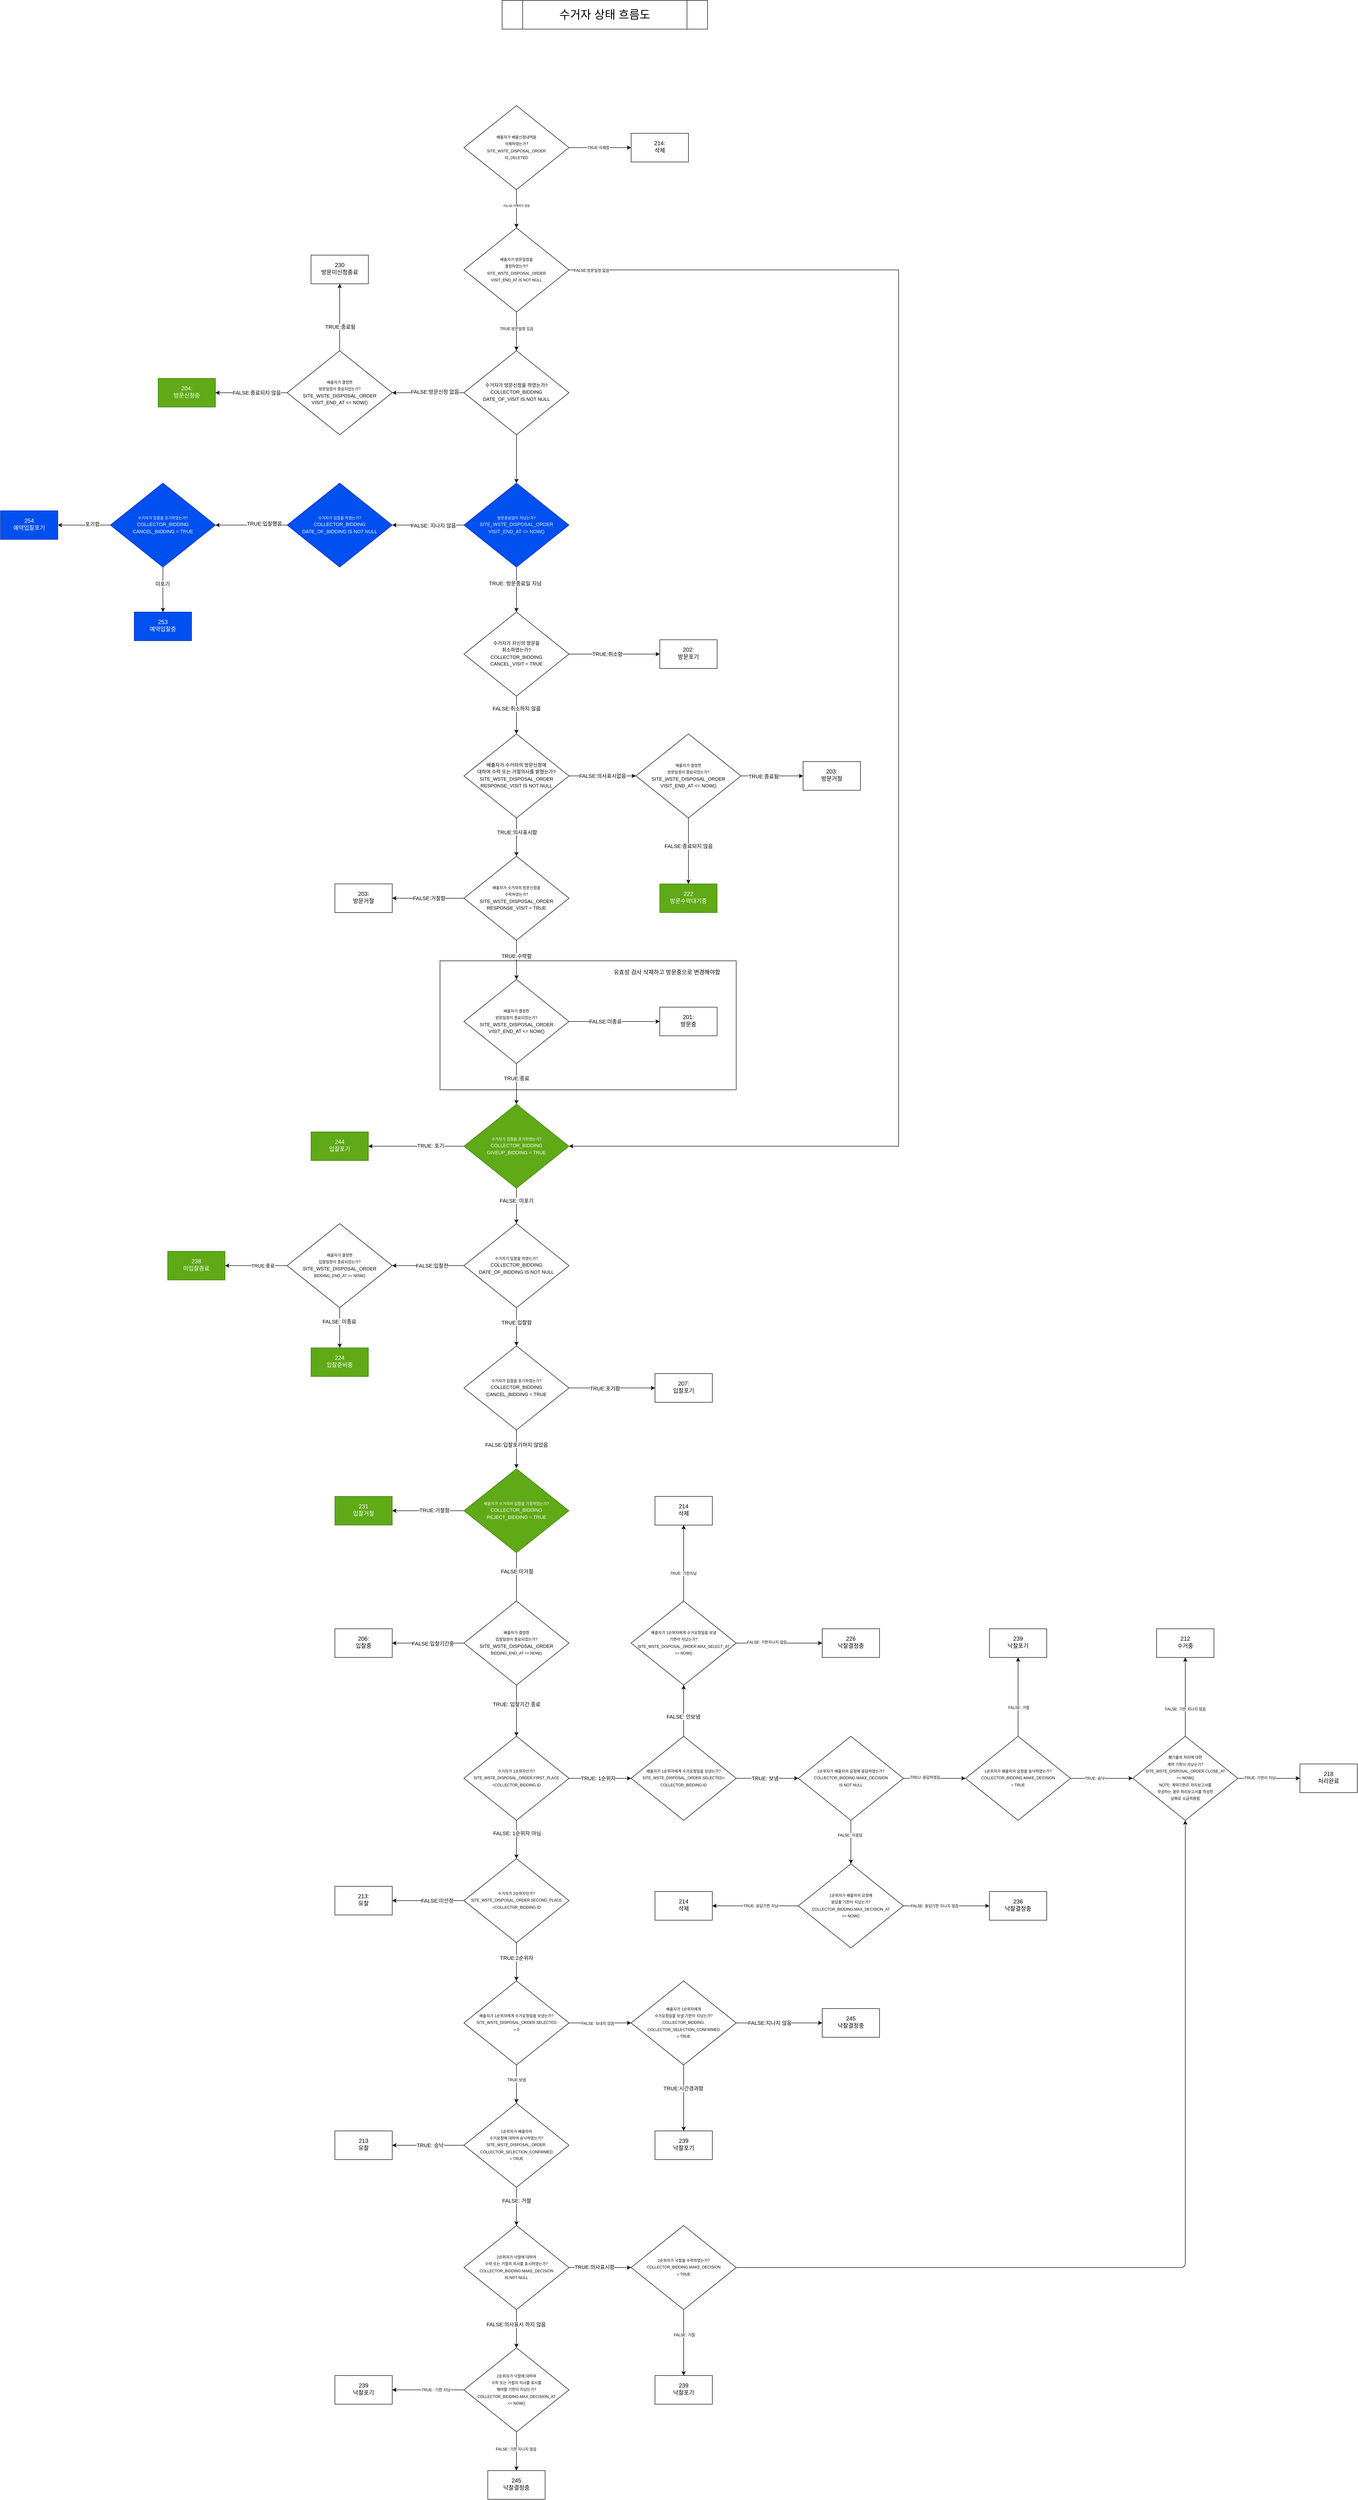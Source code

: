 <mxfile>
    <diagram id="ktWATJik5ayXsvhAUB-e" name="Page-1">
        <mxGraphModel dx="431" dy="3268" grid="1" gridSize="10" guides="1" tooltips="1" connect="1" arrows="1" fold="1" page="1" pageScale="1" pageWidth="827" pageHeight="1169" math="0" shadow="0">
            <root>
                <mxCell id="0"/>
                <mxCell id="1" parent="0"/>
                <mxCell id="247" value="" style="rounded=0;whiteSpace=wrap;html=1;" vertex="1" parent="1">
                    <mxGeometry x="1940" y="610" width="620" height="270" as="geometry"/>
                </mxCell>
                <mxCell id="3" value="" style="edgeStyle=orthogonalEdgeStyle;rounded=0;orthogonalLoop=1;jettySize=auto;html=1;fontSize=8;" parent="1" source="7" target="8" edge="1">
                    <mxGeometry relative="1" as="geometry"/>
                </mxCell>
                <mxCell id="4" value="TRUE:삭제함" style="edgeLabel;html=1;align=center;verticalAlign=middle;resizable=0;points=[];fontSize=8;" parent="3" vertex="1" connectable="0">
                    <mxGeometry x="-0.208" y="-2" relative="1" as="geometry">
                        <mxPoint x="9" y="-2" as="offset"/>
                    </mxGeometry>
                </mxCell>
                <mxCell id="5" value="" style="edgeStyle=orthogonalEdgeStyle;rounded=0;orthogonalLoop=1;jettySize=auto;html=1;fontSize=8;" parent="1" source="7" target="13" edge="1">
                    <mxGeometry relative="1" as="geometry"/>
                </mxCell>
                <mxCell id="6" value="FALSE:삭제하지 않음" style="edgeLabel;html=1;align=center;verticalAlign=middle;resizable=0;points=[];fontSize=6;" parent="5" vertex="1" connectable="0">
                    <mxGeometry x="-0.16" relative="1" as="geometry">
                        <mxPoint as="offset"/>
                    </mxGeometry>
                </mxCell>
                <mxCell id="7" value="&lt;font&gt;&lt;span style=&quot;font-size: 8px&quot;&gt;배출자가 배출신청내역을 &lt;br&gt;삭제하였는가?&lt;br&gt;SITE_WSTE_DISPOSAL_ORDER&lt;/span&gt;&lt;br&gt;&lt;span style=&quot;font-size: 8px&quot;&gt;IS_DELETED&lt;/span&gt;&lt;br&gt;&lt;/font&gt;" style="rhombus;whiteSpace=wrap;html=1;shadow=0;fontFamily=Helvetica;fontSize=12;align=center;strokeWidth=1;spacing=6;spacingTop=-4;" parent="1" vertex="1">
                    <mxGeometry x="1990" y="-1180" width="220" height="176" as="geometry"/>
                </mxCell>
                <mxCell id="8" value="214:&lt;br&gt;삭제" style="whiteSpace=wrap;html=1;shadow=0;strokeWidth=1;spacing=6;spacingTop=-4;" parent="1" vertex="1">
                    <mxGeometry x="2340" y="-1122" width="120" height="60" as="geometry"/>
                </mxCell>
                <mxCell id="9" value="" style="edgeStyle=orthogonalEdgeStyle;rounded=0;orthogonalLoop=1;jettySize=auto;html=1;fontSize=8;entryX=0.5;entryY=0;entryDx=0;entryDy=0;" parent="1" source="13" target="19" edge="1">
                    <mxGeometry relative="1" as="geometry">
                        <mxPoint x="2120" y="-668" as="targetPoint"/>
                    </mxGeometry>
                </mxCell>
                <mxCell id="10" value="TRUE:방문일정 있음" style="edgeLabel;html=1;align=center;verticalAlign=middle;resizable=0;points=[];fontSize=8;" parent="9" vertex="1" connectable="0">
                    <mxGeometry x="-0.13" relative="1" as="geometry">
                        <mxPoint as="offset"/>
                    </mxGeometry>
                </mxCell>
                <mxCell id="11" style="edgeStyle=orthogonalEdgeStyle;rounded=0;orthogonalLoop=1;jettySize=auto;html=1;exitX=1;exitY=0.5;exitDx=0;exitDy=0;fontSize=10;entryX=1;entryY=0.5;entryDx=0;entryDy=0;" parent="1" source="13" target="167" edge="1">
                    <mxGeometry relative="1" as="geometry">
                        <mxPoint x="2300" y="1009.143" as="targetPoint"/>
                        <Array as="points">
                            <mxPoint x="2900" y="-836"/>
                            <mxPoint x="2900" y="998"/>
                        </Array>
                    </mxGeometry>
                </mxCell>
                <mxCell id="12" value="&lt;span style=&quot;font-size: 8px&quot;&gt;FALSE:방문일정 없음&lt;/span&gt;" style="edgeLabel;html=1;align=center;verticalAlign=middle;resizable=0;points=[];fontSize=10;" parent="11" vertex="1" connectable="0">
                    <mxGeometry x="-0.971" relative="1" as="geometry">
                        <mxPoint as="offset"/>
                    </mxGeometry>
                </mxCell>
                <mxCell id="13" value="&lt;font&gt;&lt;font style=&quot;font-size: 8px&quot;&gt;배출자가 방문일정을 &lt;br&gt;결정하였는가?&lt;br&gt;&lt;/font&gt;&lt;span style=&quot;font-size: 8px&quot;&gt;SITE_WSTE_DISPOSAL_ORDER&lt;/span&gt;&lt;br&gt;&lt;span style=&quot;font-size: 8px&quot;&gt;VISIT_END_AT IS NOT NULL&lt;/span&gt;&lt;br&gt;&lt;/font&gt;" style="rhombus;whiteSpace=wrap;html=1;shadow=0;fontFamily=Helvetica;fontSize=12;align=center;strokeWidth=1;spacing=6;spacingTop=-4;" parent="1" vertex="1">
                    <mxGeometry x="1990" y="-924" width="220" height="176" as="geometry"/>
                </mxCell>
                <mxCell id="14" value="&lt;font style=&quot;font-size: 24px&quot;&gt;수거자 상태 흐름도&lt;/font&gt;" style="shape=process;whiteSpace=wrap;html=1;backgroundOutline=1;fontSize=6;" parent="1" vertex="1">
                    <mxGeometry x="2070" y="-1400" width="430" height="60" as="geometry"/>
                </mxCell>
                <mxCell id="15" value="" style="edgeStyle=orthogonalEdgeStyle;rounded=0;orthogonalLoop=1;jettySize=auto;html=1;entryX=1;entryY=0.5;entryDx=0;entryDy=0;" parent="1" source="19" target="120" edge="1">
                    <mxGeometry relative="1" as="geometry">
                        <mxPoint x="1860" y="-510" as="targetPoint"/>
                    </mxGeometry>
                </mxCell>
                <mxCell id="16" value="FALSE:방문신청 없음" style="edgeLabel;html=1;align=center;verticalAlign=middle;resizable=0;points=[];" parent="15" vertex="1" connectable="0">
                    <mxGeometry x="-0.187" y="-2" relative="1" as="geometry">
                        <mxPoint as="offset"/>
                    </mxGeometry>
                </mxCell>
                <mxCell id="242" value="" style="edgeStyle=orthogonalEdgeStyle;html=1;" edge="1" parent="1" source="19" target="241">
                    <mxGeometry relative="1" as="geometry"/>
                </mxCell>
                <mxCell id="19" value="&lt;font&gt;&lt;font style=&quot;font-size: 10px&quot;&gt;&lt;font&gt;수거자가 방문신청을 하였는가?&lt;br&gt;COLLECTOR_BIDDING&lt;br&gt;&lt;/font&gt;DATE_OF_VISIT IS NOT NULL&lt;/font&gt;&lt;br&gt;&lt;/font&gt;" style="rhombus;whiteSpace=wrap;html=1;shadow=0;fontFamily=Helvetica;fontSize=12;align=center;strokeWidth=1;spacing=6;spacingTop=-4;" parent="1" vertex="1">
                    <mxGeometry x="1990" y="-667" width="220" height="176" as="geometry"/>
                </mxCell>
                <mxCell id="20" value="" style="edgeStyle=orthogonalEdgeStyle;rounded=0;orthogonalLoop=1;jettySize=auto;html=1;" parent="1" source="24" target="29" edge="1">
                    <mxGeometry relative="1" as="geometry"/>
                </mxCell>
                <mxCell id="21" value="TRUE:의사표시함" style="edgeLabel;html=1;align=center;verticalAlign=middle;resizable=0;points=[];" parent="20" vertex="1" connectable="0">
                    <mxGeometry x="-0.246" y="1" relative="1" as="geometry">
                        <mxPoint as="offset"/>
                    </mxGeometry>
                </mxCell>
                <mxCell id="22" value="" style="edgeStyle=orthogonalEdgeStyle;rounded=0;orthogonalLoop=1;jettySize=auto;html=1;" parent="1" source="24" target="92" edge="1">
                    <mxGeometry relative="1" as="geometry"/>
                </mxCell>
                <mxCell id="23" value="FALSE:의사표시없음" style="edgeLabel;html=1;align=center;verticalAlign=middle;resizable=0;points=[];" parent="22" vertex="1" connectable="0">
                    <mxGeometry x="-0.343" y="-1" relative="1" as="geometry">
                        <mxPoint x="24" y="-1" as="offset"/>
                    </mxGeometry>
                </mxCell>
                <mxCell id="24" value="&lt;font&gt;&lt;font style=&quot;font-size: 10px&quot;&gt;배출자가 수거자의 방문신청에 &lt;br&gt;대하여 수락 또는 거절의사를 밝혔는가?&lt;br&gt;SITE_WSTE_DISPOSAL_ORDER&lt;br&gt;RESPONSE_VISIT IS NOT NULL&lt;/font&gt;&lt;br&gt;&lt;/font&gt;" style="rhombus;whiteSpace=wrap;html=1;shadow=0;fontFamily=Helvetica;fontSize=12;align=center;strokeWidth=1;spacing=6;spacingTop=-4;" parent="1" vertex="1">
                    <mxGeometry x="1990" y="135" width="220" height="176" as="geometry"/>
                </mxCell>
                <mxCell id="25" value="" style="edgeStyle=orthogonalEdgeStyle;rounded=0;orthogonalLoop=1;jettySize=auto;html=1;" parent="1" source="29" target="30" edge="1">
                    <mxGeometry relative="1" as="geometry"/>
                </mxCell>
                <mxCell id="26" value="FALSE:거절함" style="edgeLabel;html=1;align=center;verticalAlign=middle;resizable=0;points=[];" parent="25" vertex="1" connectable="0">
                    <mxGeometry x="0.21" y="-2" relative="1" as="geometry">
                        <mxPoint x="18" y="2" as="offset"/>
                    </mxGeometry>
                </mxCell>
                <mxCell id="27" value="" style="edgeStyle=orthogonalEdgeStyle;rounded=0;orthogonalLoop=1;jettySize=auto;html=1;entryX=0.5;entryY=0;entryDx=0;entryDy=0;" parent="1" source="29" target="41" edge="1">
                    <mxGeometry relative="1" as="geometry">
                        <mxPoint x="2130" y="635" as="targetPoint"/>
                    </mxGeometry>
                </mxCell>
                <mxCell id="28" value="TRUE:수락함" style="edgeLabel;html=1;align=center;verticalAlign=middle;resizable=0;points=[];" parent="27" vertex="1" connectable="0">
                    <mxGeometry x="-0.208" relative="1" as="geometry">
                        <mxPoint as="offset"/>
                    </mxGeometry>
                </mxCell>
                <mxCell id="29" value="&lt;span style=&quot;font-size: 8px&quot;&gt;배출자가 수거자의 방문신청을&lt;br&gt;수락하였는가?&lt;/span&gt;&lt;br style=&quot;font-size: 10px&quot;&gt;&lt;span style=&quot;font-size: 10px&quot;&gt;SITE_WSTE_DISPOSAL_ORDER&lt;/span&gt;&lt;br style=&quot;font-size: 10px&quot;&gt;&lt;span style=&quot;font-size: 10px&quot;&gt;RESPONSE_VISIT = TRUE&lt;/span&gt;&lt;span style=&quot;font-size: 8px&quot;&gt;&lt;br&gt;&lt;/span&gt;" style="rhombus;whiteSpace=wrap;html=1;shadow=0;fontFamily=Helvetica;fontSize=12;align=center;strokeWidth=1;spacing=6;spacingTop=-4;" parent="1" vertex="1">
                    <mxGeometry x="1990" y="391" width="220" height="176" as="geometry"/>
                </mxCell>
                <mxCell id="30" value="203:&lt;br&gt;방문거절" style="whiteSpace=wrap;html=1;shadow=0;strokeWidth=1;spacing=6;spacingTop=-4;" parent="1" vertex="1">
                    <mxGeometry x="1720" y="449" width="120" height="60" as="geometry"/>
                </mxCell>
                <mxCell id="31" value="" style="edgeStyle=orthogonalEdgeStyle;rounded=0;orthogonalLoop=1;jettySize=auto;html=1;" parent="1" source="35" target="36" edge="1">
                    <mxGeometry relative="1" as="geometry"/>
                </mxCell>
                <mxCell id="32" value="TRUE:취소함" style="edgeLabel;html=1;align=center;verticalAlign=middle;resizable=0;points=[];" parent="31" vertex="1" connectable="0">
                    <mxGeometry x="-0.163" relative="1" as="geometry">
                        <mxPoint as="offset"/>
                    </mxGeometry>
                </mxCell>
                <mxCell id="33" value="" style="edgeStyle=orthogonalEdgeStyle;rounded=0;orthogonalLoop=1;jettySize=auto;html=1;entryX=0.5;entryY=0;entryDx=0;entryDy=0;" parent="1" source="35" target="24" edge="1">
                    <mxGeometry relative="1" as="geometry">
                        <mxPoint x="2110" y="115" as="targetPoint"/>
                    </mxGeometry>
                </mxCell>
                <mxCell id="34" value="FALSE:취소하지 않음" style="edgeLabel;html=1;align=center;verticalAlign=middle;resizable=0;points=[];" parent="33" vertex="1" connectable="0">
                    <mxGeometry x="-0.353" relative="1" as="geometry">
                        <mxPoint as="offset"/>
                    </mxGeometry>
                </mxCell>
                <mxCell id="35" value="&lt;font&gt;&lt;font style=&quot;font-size: 10px&quot;&gt;수거자가 자신의 방문을&lt;br&gt;취소하였는가?&lt;br&gt;&lt;font&gt;COLLECTOR_BIDDING&lt;br&gt;&lt;/font&gt;CANCEL_VISIT = TRUE&lt;/font&gt;&lt;br&gt;&lt;/font&gt;" style="rhombus;whiteSpace=wrap;html=1;shadow=0;fontFamily=Helvetica;fontSize=12;align=center;strokeWidth=1;spacing=6;spacingTop=-4;" parent="1" vertex="1">
                    <mxGeometry x="1990" y="-120" width="220" height="176" as="geometry"/>
                </mxCell>
                <mxCell id="36" value="202:&lt;br&gt;방문포기" style="whiteSpace=wrap;html=1;shadow=0;strokeWidth=1;spacing=6;spacingTop=-4;" parent="1" vertex="1">
                    <mxGeometry x="2400" y="-62" width="120" height="60" as="geometry"/>
                </mxCell>
                <mxCell id="37" value="" style="edgeStyle=orthogonalEdgeStyle;rounded=0;orthogonalLoop=1;jettySize=auto;html=1;" parent="1" source="41" target="42" edge="1">
                    <mxGeometry relative="1" as="geometry"/>
                </mxCell>
                <mxCell id="38" value="FALSE:미종료" style="edgeLabel;html=1;align=center;verticalAlign=middle;resizable=0;points=[];" parent="37" vertex="1" connectable="0">
                    <mxGeometry x="0.172" y="2" relative="1" as="geometry">
                        <mxPoint x="-36" y="2" as="offset"/>
                    </mxGeometry>
                </mxCell>
                <mxCell id="39" value="" style="edgeStyle=orthogonalEdgeStyle;rounded=0;orthogonalLoop=1;jettySize=auto;html=1;" parent="1" source="41" edge="1">
                    <mxGeometry relative="1" as="geometry">
                        <mxPoint x="2100" y="910" as="targetPoint"/>
                    </mxGeometry>
                </mxCell>
                <mxCell id="40" value="TRUE:종료" style="edgeLabel;html=1;align=center;verticalAlign=middle;resizable=0;points=[];" parent="39" vertex="1" connectable="0">
                    <mxGeometry x="-0.275" relative="1" as="geometry">
                        <mxPoint as="offset"/>
                    </mxGeometry>
                </mxCell>
                <mxCell id="41" value="&lt;span style=&quot;font-size: 8px&quot;&gt;배출자가 결정한&lt;/span&gt;&lt;br style=&quot;font-size: 8px&quot;&gt;&lt;span style=&quot;font-size: 8px&quot;&gt;방문일정이 종료되었는가?&lt;/span&gt;&lt;span style=&quot;font-size: 8px&quot;&gt;&lt;br&gt;&lt;/span&gt;&lt;span style=&quot;font-size: 10px&quot;&gt;SITE_WSTE_DISPOSAL_ORDER&lt;/span&gt;&lt;br style=&quot;font-size: 10px&quot;&gt;&lt;span style=&quot;font-size: 10px&quot;&gt;VISIT_END_AT &amp;lt;= NOW()&lt;/span&gt;&lt;span style=&quot;font-size: 8px&quot;&gt;&lt;br&gt;&lt;/span&gt;" style="rhombus;whiteSpace=wrap;html=1;shadow=0;fontFamily=Helvetica;fontSize=12;align=center;strokeWidth=1;spacing=6;spacingTop=-4;" parent="1" vertex="1">
                    <mxGeometry x="1990" y="649" width="220" height="176" as="geometry"/>
                </mxCell>
                <mxCell id="42" value="201:&lt;br&gt;방문중" style="whiteSpace=wrap;html=1;shadow=0;strokeWidth=1;spacing=6;spacingTop=-4;" parent="1" vertex="1">
                    <mxGeometry x="2400" y="707" width="120" height="60" as="geometry"/>
                </mxCell>
                <mxCell id="43" value="" style="edgeStyle=orthogonalEdgeStyle;rounded=0;orthogonalLoop=1;jettySize=auto;html=1;entryX=1;entryY=0.5;entryDx=0;entryDy=0;" parent="1" source="47" target="115" edge="1">
                    <mxGeometry relative="1" as="geometry">
                        <mxPoint x="1850" y="1304" as="targetPoint"/>
                    </mxGeometry>
                </mxCell>
                <mxCell id="44" value="FALSE:입찰전" style="edgeLabel;html=1;align=center;verticalAlign=middle;resizable=0;points=[];" parent="43" vertex="1" connectable="0">
                    <mxGeometry x="-0.315" y="1" relative="1" as="geometry">
                        <mxPoint x="-16" y="-1" as="offset"/>
                    </mxGeometry>
                </mxCell>
                <mxCell id="45" value="" style="edgeStyle=orthogonalEdgeStyle;rounded=0;orthogonalLoop=1;jettySize=auto;html=1;" parent="1" source="47" target="52" edge="1">
                    <mxGeometry relative="1" as="geometry"/>
                </mxCell>
                <mxCell id="46" value="TRUE:입찰함" style="edgeLabel;html=1;align=center;verticalAlign=middle;resizable=0;points=[];" parent="45" vertex="1" connectable="0">
                    <mxGeometry x="-0.24" relative="1" as="geometry">
                        <mxPoint as="offset"/>
                    </mxGeometry>
                </mxCell>
                <mxCell id="47" value="&lt;span style=&quot;font-size: 8px&quot;&gt;수거자가 입찰을 하였는가?&lt;/span&gt;&lt;br style=&quot;font-size: 10px&quot;&gt;&lt;font style=&quot;font-size: 10px&quot;&gt;COLLECTOR_BIDDING&lt;br&gt;&lt;/font&gt;&lt;span style=&quot;font-size: 10px&quot;&gt;DATE_OF_BIDDING IS NOT NULL&lt;/span&gt;&lt;span style=&quot;font-size: 8px&quot;&gt;&lt;br&gt;&lt;/span&gt;" style="rhombus;whiteSpace=wrap;html=1;shadow=0;fontFamily=Helvetica;fontSize=12;align=center;strokeWidth=1;spacing=6;spacingTop=-4;" parent="1" vertex="1">
                    <mxGeometry x="1990" y="1160" width="220" height="176" as="geometry"/>
                </mxCell>
                <mxCell id="48" value="" style="edgeStyle=orthogonalEdgeStyle;rounded=0;orthogonalLoop=1;jettySize=auto;html=1;" parent="1" source="52" target="53" edge="1">
                    <mxGeometry relative="1" as="geometry"/>
                </mxCell>
                <mxCell id="49" value="TRUE:포기함" style="edgeLabel;html=1;align=center;verticalAlign=middle;resizable=0;points=[];" parent="48" vertex="1" connectable="0">
                    <mxGeometry x="-0.173" y="-1" relative="1" as="geometry">
                        <mxPoint as="offset"/>
                    </mxGeometry>
                </mxCell>
                <mxCell id="50" value="" style="edgeStyle=orthogonalEdgeStyle;rounded=0;orthogonalLoop=1;jettySize=auto;html=1;" parent="1" source="52" edge="1">
                    <mxGeometry relative="1" as="geometry">
                        <mxPoint x="2100" y="1672" as="targetPoint"/>
                    </mxGeometry>
                </mxCell>
                <mxCell id="51" value="FALSE:입찰포기하지 않았음" style="edgeLabel;html=1;align=center;verticalAlign=middle;resizable=0;points=[];" parent="50" vertex="1" connectable="0">
                    <mxGeometry x="-0.227" relative="1" as="geometry">
                        <mxPoint as="offset"/>
                    </mxGeometry>
                </mxCell>
                <mxCell id="52" value="&lt;span style=&quot;font-size: 8px&quot;&gt;수거자가 입찰을 포기하였는가?&lt;/span&gt;&lt;br style=&quot;font-size: 10px&quot;&gt;&lt;font style=&quot;font-size: 10px&quot;&gt;COLLECTOR_BIDDING&lt;br&gt;&lt;/font&gt;&lt;span style=&quot;font-size: 10px&quot;&gt;CANCEL_BIDDING = TRUE&lt;/span&gt;&lt;span style=&quot;font-size: 8px&quot;&gt;&lt;br&gt;&lt;/span&gt;" style="rhombus;whiteSpace=wrap;html=1;shadow=0;fontFamily=Helvetica;fontSize=12;align=center;strokeWidth=1;spacing=6;spacingTop=-4;" parent="1" vertex="1">
                    <mxGeometry x="1990" y="1416" width="220" height="176" as="geometry"/>
                </mxCell>
                <mxCell id="53" value="207:&lt;br&gt;입찰포기" style="whiteSpace=wrap;html=1;shadow=0;strokeWidth=1;spacing=6;spacingTop=-4;" parent="1" vertex="1">
                    <mxGeometry x="2390" y="1474" width="120" height="60" as="geometry"/>
                </mxCell>
                <mxCell id="54" value="" style="edgeStyle=orthogonalEdgeStyle;rounded=0;orthogonalLoop=1;jettySize=auto;html=1;" parent="1" source="58" target="63" edge="1">
                    <mxGeometry relative="1" as="geometry"/>
                </mxCell>
                <mxCell id="55" value="FALSE: 1순위자 아님" style="edgeLabel;html=1;align=center;verticalAlign=middle;resizable=0;points=[];" parent="54" vertex="1" connectable="0">
                    <mxGeometry x="-0.328" y="1" relative="1" as="geometry">
                        <mxPoint as="offset"/>
                    </mxGeometry>
                </mxCell>
                <mxCell id="56" value="" style="edgeStyle=orthogonalEdgeStyle;rounded=0;orthogonalLoop=1;jettySize=auto;html=1;" parent="1" source="58" target="106" edge="1">
                    <mxGeometry relative="1" as="geometry"/>
                </mxCell>
                <mxCell id="57" value="TRUE: 1순위자" style="edgeLabel;html=1;align=center;verticalAlign=middle;resizable=0;points=[];" parent="56" vertex="1" connectable="0">
                    <mxGeometry x="-0.257" y="-1" relative="1" as="geometry">
                        <mxPoint x="12" y="-1" as="offset"/>
                    </mxGeometry>
                </mxCell>
                <mxCell id="58" value="&lt;font style=&quot;font-size: 8px&quot;&gt;수거자가 1순위자인가?&lt;br&gt;SITE_WSTE_DISPOSAL_ORDER.&lt;font style=&quot;font-size: 8px&quot;&gt;FIRST_PLACE&lt;br&gt;&lt;/font&gt;=COLLECTOR_BIDDING.ID&lt;/font&gt;" style="rhombus;whiteSpace=wrap;html=1;shadow=0;fontFamily=Helvetica;fontSize=12;align=center;strokeWidth=1;spacing=6;spacingTop=-4;" parent="1" vertex="1">
                    <mxGeometry x="1990" y="2233" width="220" height="176" as="geometry"/>
                </mxCell>
                <mxCell id="59" value="" style="edgeStyle=orthogonalEdgeStyle;rounded=0;orthogonalLoop=1;jettySize=auto;html=1;" parent="1" source="63" target="64" edge="1">
                    <mxGeometry relative="1" as="geometry"/>
                </mxCell>
                <mxCell id="60" value="FALSE:미선정" style="edgeLabel;html=1;align=center;verticalAlign=middle;resizable=0;points=[];" parent="59" vertex="1" connectable="0">
                    <mxGeometry x="-0.248" relative="1" as="geometry">
                        <mxPoint as="offset"/>
                    </mxGeometry>
                </mxCell>
                <mxCell id="61" value="" style="edgeStyle=orthogonalEdgeStyle;rounded=0;orthogonalLoop=1;jettySize=auto;html=1;" parent="1" source="63" target="69" edge="1">
                    <mxGeometry relative="1" as="geometry"/>
                </mxCell>
                <mxCell id="62" value="TRUE:2순위자" style="edgeLabel;html=1;align=center;verticalAlign=middle;resizable=0;points=[];" parent="61" vertex="1" connectable="0">
                    <mxGeometry x="-0.194" relative="1" as="geometry">
                        <mxPoint as="offset"/>
                    </mxGeometry>
                </mxCell>
                <mxCell id="63" value="&lt;font style=&quot;font-size: 8px&quot;&gt;수거자가 2순위자인가?&lt;br&gt;SITE_WSTE_DISPOSAL_ORDER.SECOND&lt;font style=&quot;font-size: 8px&quot;&gt;_PLACE&lt;br&gt;&lt;/font&gt;=COLLECTOR_BIDDING.ID&lt;/font&gt;&lt;span style=&quot;font-size: 8px&quot;&gt;&lt;br&gt;&lt;/span&gt;" style="rhombus;whiteSpace=wrap;html=1;shadow=0;fontFamily=Helvetica;fontSize=12;align=center;strokeWidth=1;spacing=6;spacingTop=-4;" parent="1" vertex="1">
                    <mxGeometry x="1990" y="2489" width="220" height="176" as="geometry"/>
                </mxCell>
                <mxCell id="64" value="213:&lt;br&gt;유찰" style="whiteSpace=wrap;html=1;shadow=0;strokeWidth=1;spacing=6;spacingTop=-4;" parent="1" vertex="1">
                    <mxGeometry x="1720" y="2547" width="120" height="60" as="geometry"/>
                </mxCell>
                <mxCell id="65" value="" style="edgeStyle=orthogonalEdgeStyle;rounded=0;orthogonalLoop=1;jettySize=auto;html=1;" parent="1" source="69" target="74" edge="1">
                    <mxGeometry relative="1" as="geometry"/>
                </mxCell>
                <mxCell id="66" value="&lt;font style=&quot;font-size: 8px&quot;&gt;TRUE:보냄&lt;/font&gt;" style="edgeLabel;html=1;align=center;verticalAlign=middle;resizable=0;points=[];" parent="65" vertex="1" connectable="0">
                    <mxGeometry x="-0.265" relative="1" as="geometry">
                        <mxPoint as="offset"/>
                    </mxGeometry>
                </mxCell>
                <mxCell id="67" value="" style="edgeStyle=orthogonalEdgeStyle;rounded=0;orthogonalLoop=1;jettySize=auto;html=1;" parent="1" source="69" target="99" edge="1">
                    <mxGeometry relative="1" as="geometry"/>
                </mxCell>
                <mxCell id="68" value="&lt;font style=&quot;font-size: 8px&quot;&gt;FALSE: 보내지 않음&lt;/font&gt;" style="edgeLabel;html=1;align=center;verticalAlign=middle;resizable=0;points=[];" parent="67" vertex="1" connectable="0">
                    <mxGeometry x="-0.4" y="1" relative="1" as="geometry">
                        <mxPoint x="21" y="1" as="offset"/>
                    </mxGeometry>
                </mxCell>
                <mxCell id="69" value="&lt;span style=&quot;font-size: 8px&quot;&gt;배출자가 1순위자에게 수거요청일을 보냈는가?&lt;br&gt;SITE_WSTE_DISPOSAL_ORDER.SELECTED&lt;br&gt;&amp;gt; 0&lt;br&gt;&lt;/span&gt;" style="rhombus;whiteSpace=wrap;html=1;shadow=0;fontFamily=Helvetica;fontSize=12;align=center;strokeWidth=1;spacing=6;spacingTop=-4;" parent="1" vertex="1">
                    <mxGeometry x="1990" y="2745" width="220" height="176" as="geometry"/>
                </mxCell>
                <mxCell id="70" value="" style="edgeStyle=orthogonalEdgeStyle;rounded=0;orthogonalLoop=1;jettySize=auto;html=1;" parent="1" source="74" target="75" edge="1">
                    <mxGeometry relative="1" as="geometry"/>
                </mxCell>
                <mxCell id="71" value="TRUE: 승낙" style="edgeLabel;html=1;align=center;verticalAlign=middle;resizable=0;points=[];" parent="70" vertex="1" connectable="0">
                    <mxGeometry x="0.166" y="1" relative="1" as="geometry">
                        <mxPoint x="16" y="-1" as="offset"/>
                    </mxGeometry>
                </mxCell>
                <mxCell id="72" value="" style="edgeStyle=orthogonalEdgeStyle;rounded=0;orthogonalLoop=1;jettySize=auto;html=1;" parent="1" source="74" target="80" edge="1">
                    <mxGeometry relative="1" as="geometry"/>
                </mxCell>
                <mxCell id="73" value="FALSE: 거절" style="edgeLabel;html=1;align=center;verticalAlign=middle;resizable=0;points=[];" parent="72" vertex="1" connectable="0">
                    <mxGeometry x="-0.305" relative="1" as="geometry">
                        <mxPoint as="offset"/>
                    </mxGeometry>
                </mxCell>
                <mxCell id="74" value="&lt;span style=&quot;font-size: 8px&quot;&gt;1순위자가 배출자의 &lt;br&gt;수거요청에 대하여 승낙하였는가?&lt;br&gt;SITE_WSTE_DISPOSAL_ORDER.&lt;br&gt;COLLECTOR_SELECTION_CONFIRMED&lt;br&gt;= TRUE&lt;br&gt;&lt;/span&gt;" style="rhombus;whiteSpace=wrap;html=1;shadow=0;fontFamily=Helvetica;fontSize=12;align=center;strokeWidth=1;spacing=6;spacingTop=-4;" parent="1" vertex="1">
                    <mxGeometry x="1990" y="3001" width="220" height="176" as="geometry"/>
                </mxCell>
                <mxCell id="75" value="213&lt;br&gt;유찰" style="whiteSpace=wrap;html=1;shadow=0;strokeWidth=1;spacing=6;spacingTop=-4;" parent="1" vertex="1">
                    <mxGeometry x="1720" y="3059" width="120" height="60" as="geometry"/>
                </mxCell>
                <mxCell id="76" value="" style="edgeStyle=orthogonalEdgeStyle;rounded=0;orthogonalLoop=1;jettySize=auto;html=1;entryX=0;entryY=0.5;entryDx=0;entryDy=0;" parent="1" source="80" target="222" edge="1">
                    <mxGeometry relative="1" as="geometry">
                        <mxPoint x="1840" y="3345" as="targetPoint"/>
                    </mxGeometry>
                </mxCell>
                <mxCell id="77" value="TRUE:의사표시함" style="edgeLabel;html=1;align=center;verticalAlign=middle;resizable=0;points=[];" parent="76" vertex="1" connectable="0">
                    <mxGeometry x="-0.184" y="1" relative="1" as="geometry">
                        <mxPoint as="offset"/>
                    </mxGeometry>
                </mxCell>
                <mxCell id="78" value="" style="edgeStyle=orthogonalEdgeStyle;rounded=0;orthogonalLoop=1;jettySize=auto;html=1;fontSize=10;entryX=0.5;entryY=0;entryDx=0;entryDy=0;" parent="1" source="80" target="227" edge="1">
                    <mxGeometry relative="1" as="geometry">
                        <mxPoint x="2110" y="3540" as="targetPoint"/>
                    </mxGeometry>
                </mxCell>
                <mxCell id="79" value="&lt;span style=&quot;font-size: 11px&quot;&gt;FALSE:의사표시 하지 않음&lt;/span&gt;" style="edgeLabel;html=1;align=center;verticalAlign=middle;resizable=0;points=[];fontSize=10;" parent="78" vertex="1" connectable="0">
                    <mxGeometry x="-0.228" y="-1" relative="1" as="geometry">
                        <mxPoint as="offset"/>
                    </mxGeometry>
                </mxCell>
                <mxCell id="80" value="&lt;span style=&quot;font-size: 8px&quot;&gt;2순위자가 낙찰에 대하여&lt;br&gt;수락 또는 거절의 의사를 표시하였는가?&lt;br&gt;COLLECTOR_BIDDING.MAKE_DECISION&lt;br&gt;IS NOT NULL&lt;br&gt;&lt;/span&gt;" style="rhombus;whiteSpace=wrap;html=1;shadow=0;fontFamily=Helvetica;fontSize=12;align=center;strokeWidth=1;spacing=6;spacingTop=-4;" parent="1" vertex="1">
                    <mxGeometry x="1990" y="3257" width="220" height="176" as="geometry"/>
                </mxCell>
                <mxCell id="82" value="" style="edgeStyle=orthogonalEdgeStyle;rounded=0;orthogonalLoop=1;jettySize=auto;html=1;" parent="1" source="86" edge="1">
                    <mxGeometry relative="1" as="geometry">
                        <mxPoint x="2100" y="1960" as="targetPoint"/>
                    </mxGeometry>
                </mxCell>
                <mxCell id="83" value="FALSE:미거절" style="edgeLabel;html=1;align=center;verticalAlign=middle;resizable=0;points=[];" parent="82" vertex="1" connectable="0">
                    <mxGeometry x="-0.308" y="1" relative="1" as="geometry">
                        <mxPoint as="offset"/>
                    </mxGeometry>
                </mxCell>
                <mxCell id="84" value="" style="edgeStyle=orthogonalEdgeStyle;rounded=0;orthogonalLoop=1;jettySize=auto;html=1;exitX=0;exitY=0.5;exitDx=0;exitDy=0;" parent="1" source="182" target="87" edge="1">
                    <mxGeometry relative="1" as="geometry"/>
                </mxCell>
                <mxCell id="85" value="FALSE:입찰기간중" style="edgeLabel;html=1;align=center;verticalAlign=middle;resizable=0;points=[];" parent="84" vertex="1" connectable="0">
                    <mxGeometry x="-0.126" y="1" relative="1" as="geometry">
                        <mxPoint as="offset"/>
                    </mxGeometry>
                </mxCell>
                <mxCell id="86" value="&lt;span style=&quot;font-size: 8px&quot;&gt;배출자가 수거자의 입찰을 거절하였는가?&lt;/span&gt;&lt;br style=&quot;font-size: 10px&quot;&gt;&lt;font style=&quot;font-size: 10px&quot;&gt;COLLECTOR_BIDDING&lt;br&gt;&lt;/font&gt;&lt;span style=&quot;font-size: 10px&quot;&gt;REJECT_BIDDING&amp;nbsp;= TRUE&lt;/span&gt;" style="rhombus;whiteSpace=wrap;html=1;shadow=0;fontFamily=Helvetica;fontSize=12;align=center;strokeWidth=1;spacing=6;spacingTop=-4;fillColor=#60a917;fontColor=#ffffff;strokeColor=#2D7600;" parent="1" vertex="1">
                    <mxGeometry x="1990" y="1673" width="220" height="176" as="geometry"/>
                </mxCell>
                <mxCell id="87" value="206:&lt;br&gt;입찰중" style="whiteSpace=wrap;html=1;shadow=0;strokeWidth=1;spacing=6;spacingTop=-4;" parent="1" vertex="1">
                    <mxGeometry x="1720" y="2008" width="120" height="60" as="geometry"/>
                </mxCell>
                <mxCell id="88" value="" style="edgeStyle=orthogonalEdgeStyle;rounded=0;orthogonalLoop=1;jettySize=auto;html=1;" parent="1" source="92" target="93" edge="1">
                    <mxGeometry relative="1" as="geometry"/>
                </mxCell>
                <mxCell id="89" value="TRUE:종료됨" style="edgeLabel;html=1;align=center;verticalAlign=middle;resizable=0;points=[];" parent="88" vertex="1" connectable="0">
                    <mxGeometry x="-0.288" y="-1" relative="1" as="geometry">
                        <mxPoint as="offset"/>
                    </mxGeometry>
                </mxCell>
                <mxCell id="90" value="" style="edgeStyle=orthogonalEdgeStyle;rounded=0;orthogonalLoop=1;jettySize=auto;html=1;" parent="1" source="92" target="94" edge="1">
                    <mxGeometry relative="1" as="geometry"/>
                </mxCell>
                <mxCell id="91" value="FALSE:종료되지 않음" style="edgeLabel;html=1;align=center;verticalAlign=middle;resizable=0;points=[];" parent="90" vertex="1" connectable="0">
                    <mxGeometry x="-0.148" relative="1" as="geometry">
                        <mxPoint as="offset"/>
                    </mxGeometry>
                </mxCell>
                <mxCell id="92" value="&lt;font&gt;&lt;span style=&quot;font-size: 8px&quot;&gt;배출자가 결정한&lt;/span&gt;&lt;br style=&quot;font-size: 8px&quot;&gt;&lt;span style=&quot;font-size: 8px&quot;&gt;방문일정이 종료되었는가?&lt;br&gt;&lt;/span&gt;&lt;span style=&quot;font-size: 10px&quot;&gt;SITE_WSTE_DISPOSAL_ORDER&lt;/span&gt;&lt;br style=&quot;font-size: 10px&quot;&gt;&lt;span style=&quot;font-size: 10px&quot;&gt;VISIT_END_AT &amp;lt;= NOW()&lt;/span&gt;&lt;br&gt;&lt;/font&gt;" style="rhombus;whiteSpace=wrap;html=1;shadow=0;fontFamily=Helvetica;fontSize=12;align=center;strokeWidth=1;spacing=6;spacingTop=-4;" parent="1" vertex="1">
                    <mxGeometry x="2350" y="135" width="220" height="176" as="geometry"/>
                </mxCell>
                <mxCell id="93" value="203:&lt;br&gt;방문거절" style="whiteSpace=wrap;html=1;shadow=0;strokeWidth=1;spacing=6;spacingTop=-4;" parent="1" vertex="1">
                    <mxGeometry x="2700" y="193" width="120" height="60" as="geometry"/>
                </mxCell>
                <mxCell id="94" value="222&lt;br&gt;방문수락대기중" style="whiteSpace=wrap;html=1;shadow=0;strokeWidth=1;spacing=6;spacingTop=-4;fillColor=#60a917;fontColor=#ffffff;strokeColor=#2D7600;" parent="1" vertex="1">
                    <mxGeometry x="2400" y="449" width="120" height="60" as="geometry"/>
                </mxCell>
                <mxCell id="95" value="" style="edgeStyle=orthogonalEdgeStyle;rounded=0;orthogonalLoop=1;jettySize=auto;html=1;" parent="1" source="99" target="100" edge="1">
                    <mxGeometry relative="1" as="geometry"/>
                </mxCell>
                <mxCell id="96" value="TRUE:시간경과함" style="edgeLabel;html=1;align=center;verticalAlign=middle;resizable=0;points=[];" parent="95" vertex="1" connectable="0">
                    <mxGeometry x="-0.299" y="-1" relative="1" as="geometry">
                        <mxPoint as="offset"/>
                    </mxGeometry>
                </mxCell>
                <mxCell id="97" value="" style="edgeStyle=orthogonalEdgeStyle;rounded=0;orthogonalLoop=1;jettySize=auto;html=1;" parent="1" source="99" target="101" edge="1">
                    <mxGeometry relative="1" as="geometry"/>
                </mxCell>
                <mxCell id="98" value="FALSE:지나지 않음" style="edgeLabel;html=1;align=center;verticalAlign=middle;resizable=0;points=[];" parent="97" vertex="1" connectable="0">
                    <mxGeometry x="-0.638" relative="1" as="geometry">
                        <mxPoint x="37" as="offset"/>
                    </mxGeometry>
                </mxCell>
                <mxCell id="99" value="&lt;font style=&quot;font-size: 8px&quot;&gt;배출자가 1순위자에게 &lt;br&gt;수거요청일을 보낼 기한이 지났는가?&lt;br&gt;&lt;/font&gt;&lt;span style=&quot;font-size: 8px&quot;&gt;COLLECTOR_BIDDING.&lt;br&gt;COLLECTOR_SELECTION_CONFIRMED&lt;/span&gt;&lt;br style=&quot;font-size: 8px&quot;&gt;&lt;span style=&quot;font-size: 8px&quot;&gt;= TRUE&lt;br&gt;&lt;/span&gt;" style="rhombus;whiteSpace=wrap;html=1;shadow=0;fontFamily=Helvetica;fontSize=12;align=center;strokeWidth=1;spacing=6;spacingTop=-4;" parent="1" vertex="1">
                    <mxGeometry x="2340" y="2745" width="220" height="176" as="geometry"/>
                </mxCell>
                <mxCell id="100" value="239&lt;br&gt;낙찰포기" style="whiteSpace=wrap;html=1;shadow=0;strokeWidth=1;spacing=6;spacingTop=-4;" parent="1" vertex="1">
                    <mxGeometry x="2390" y="3059" width="120" height="60" as="geometry"/>
                </mxCell>
                <mxCell id="101" value="245&lt;br&gt;낙찰결정중" style="whiteSpace=wrap;html=1;shadow=0;strokeWidth=1;spacing=6;spacingTop=-4;" parent="1" vertex="1">
                    <mxGeometry x="2740" y="2803" width="120" height="60" as="geometry"/>
                </mxCell>
                <mxCell id="102" value="" style="edgeStyle=orthogonalEdgeStyle;rounded=0;orthogonalLoop=1;jettySize=auto;html=1;entryX=0;entryY=0.5;entryDx=0;entryDy=0;" parent="1" source="106" target="188" edge="1">
                    <mxGeometry relative="1" as="geometry">
                        <mxPoint x="2660" y="2321" as="targetPoint"/>
                    </mxGeometry>
                </mxCell>
                <mxCell id="103" value="TRUE: 보냄" style="edgeLabel;html=1;align=center;verticalAlign=middle;resizable=0;points=[];" parent="102" vertex="1" connectable="0">
                    <mxGeometry x="-0.32" relative="1" as="geometry">
                        <mxPoint x="16" as="offset"/>
                    </mxGeometry>
                </mxCell>
                <mxCell id="193" value="" style="edgeStyle=orthogonalEdgeStyle;html=1;fontSize=8;" parent="1" source="106" target="192" edge="1">
                    <mxGeometry relative="1" as="geometry"/>
                </mxCell>
                <mxCell id="194" value="&lt;span style=&quot;font-size: 11px&quot;&gt;FALSE: 안보냄&lt;/span&gt;" style="edgeLabel;html=1;align=center;verticalAlign=middle;resizable=0;points=[];fontSize=8;" parent="193" vertex="1" connectable="0">
                    <mxGeometry x="-0.227" y="1" relative="1" as="geometry">
                        <mxPoint as="offset"/>
                    </mxGeometry>
                </mxCell>
                <mxCell id="106" value="&lt;span style=&quot;font-size: 8px&quot;&gt;배출자가 1순위자에게 수거요청일을 보냈는가?&lt;br&gt;&lt;/span&gt;&lt;span style=&quot;font-size: 8px&quot;&gt;SITE_WSTE_DISPOSAL_ORDER.SELECTED=&lt;br&gt;&lt;/span&gt;&lt;span style=&quot;font-size: 8px&quot;&gt;COLLECTOR_BIDDING.ID&lt;br&gt;&lt;/span&gt;" style="rhombus;whiteSpace=wrap;html=1;shadow=0;fontFamily=Helvetica;fontSize=12;align=center;strokeWidth=1;spacing=6;spacingTop=-4;" parent="1" vertex="1">
                    <mxGeometry x="2340" y="2233" width="220" height="176" as="geometry"/>
                </mxCell>
                <mxCell id="111" style="edgeStyle=orthogonalEdgeStyle;rounded=0;orthogonalLoop=1;jettySize=auto;html=1;entryX=0.5;entryY=0;entryDx=0;entryDy=0;fontSize=10;exitX=0.5;exitY=1;exitDx=0;exitDy=0;" parent="1" source="115" target="178" edge="1">
                    <mxGeometry relative="1" as="geometry">
                        <mxPoint x="1730" y="1060" as="targetPoint"/>
                    </mxGeometry>
                </mxCell>
                <mxCell id="112" value="FALSE:미종료" style="edgeLabel;html=1;align=center;verticalAlign=middle;resizable=0;points=[];fontSize=10;" parent="111" vertex="1" connectable="0">
                    <mxGeometry x="-0.36" relative="1" as="geometry">
                        <mxPoint y="85" as="offset"/>
                    </mxGeometry>
                </mxCell>
                <mxCell id="181" value="FALSE: 미종료" style="edgeLabel;html=1;align=center;verticalAlign=middle;resizable=0;points=[];" parent="111" vertex="1" connectable="0">
                    <mxGeometry x="-0.308" y="-1" relative="1" as="geometry">
                        <mxPoint as="offset"/>
                    </mxGeometry>
                </mxCell>
                <mxCell id="113" value="" style="edgeStyle=orthogonalEdgeStyle;rounded=0;orthogonalLoop=1;jettySize=auto;html=1;fontSize=10;" parent="1" source="115" target="123" edge="1">
                    <mxGeometry relative="1" as="geometry"/>
                </mxCell>
                <mxCell id="114" value="TRUE:종료" style="edgeLabel;html=1;align=center;verticalAlign=middle;resizable=0;points=[];fontSize=10;" parent="113" vertex="1" connectable="0">
                    <mxGeometry x="-0.21" y="2" relative="1" as="geometry">
                        <mxPoint y="-2" as="offset"/>
                    </mxGeometry>
                </mxCell>
                <mxCell id="115" value="&lt;span style=&quot;font-size: 8px&quot;&gt;배출자가 결정한&lt;/span&gt;&lt;br style=&quot;font-size: 8px&quot;&gt;&lt;span style=&quot;font-size: 8px&quot;&gt;입찰일정이 종료되었는가?&lt;br&gt;&lt;/span&gt;&lt;span style=&quot;font-size: 10px&quot;&gt;SITE_WSTE_DISPOSAL_ORDER&lt;/span&gt;&lt;span style=&quot;font-size: 8px&quot;&gt;&lt;br&gt;&lt;/span&gt;&lt;span style=&quot;font-size: 8px&quot;&gt;BIDDING_END_AT &amp;lt;= NOW()&lt;/span&gt;" style="rhombus;whiteSpace=wrap;html=1;shadow=0;fontFamily=Helvetica;fontSize=12;align=center;strokeWidth=1;spacing=6;spacingTop=-4;" parent="1" vertex="1">
                    <mxGeometry x="1620" y="1160" width="220" height="176" as="geometry"/>
                </mxCell>
                <mxCell id="116" value="" style="edgeStyle=orthogonalEdgeStyle;rounded=0;orthogonalLoop=1;jettySize=auto;html=1;" parent="1" source="120" target="121" edge="1">
                    <mxGeometry relative="1" as="geometry"/>
                </mxCell>
                <mxCell id="117" value="TRUE:종료됨" style="edgeLabel;html=1;align=center;verticalAlign=middle;resizable=0;points=[];" parent="116" vertex="1" connectable="0">
                    <mxGeometry x="-0.288" y="-1" relative="1" as="geometry">
                        <mxPoint as="offset"/>
                    </mxGeometry>
                </mxCell>
                <mxCell id="118" value="" style="edgeStyle=orthogonalEdgeStyle;rounded=0;orthogonalLoop=1;jettySize=auto;html=1;" parent="1" source="120" target="122" edge="1">
                    <mxGeometry relative="1" as="geometry"/>
                </mxCell>
                <mxCell id="119" value="FALSE:종료되지 않음" style="edgeLabel;html=1;align=center;verticalAlign=middle;resizable=0;points=[];" parent="118" vertex="1" connectable="0">
                    <mxGeometry x="-0.148" relative="1" as="geometry">
                        <mxPoint as="offset"/>
                    </mxGeometry>
                </mxCell>
                <mxCell id="120" value="&lt;font&gt;&lt;span style=&quot;font-size: 8px&quot;&gt;배출자가 결정한&lt;/span&gt;&lt;br style=&quot;font-size: 8px&quot;&gt;&lt;span style=&quot;font-size: 8px&quot;&gt;방문일정이 종료되었는가?&lt;br&gt;&lt;/span&gt;&lt;span style=&quot;font-size: 10px&quot;&gt;SITE_WSTE_DISPOSAL_ORDER&lt;/span&gt;&lt;br style=&quot;font-size: 10px&quot;&gt;&lt;span style=&quot;font-size: 10px&quot;&gt;VISIT_END_AT &amp;lt;= NOW()&lt;/span&gt;&lt;br&gt;&lt;/font&gt;" style="rhombus;whiteSpace=wrap;html=1;shadow=0;fontFamily=Helvetica;fontSize=12;align=center;strokeWidth=1;spacing=6;spacingTop=-4;" parent="1" vertex="1">
                    <mxGeometry x="1620" y="-667" width="220" height="176" as="geometry"/>
                </mxCell>
                <mxCell id="121" value="230&lt;br&gt;방문미신청종료" style="whiteSpace=wrap;html=1;shadow=0;strokeWidth=1;spacing=6;spacingTop=-4;" parent="1" vertex="1">
                    <mxGeometry x="1670" y="-867" width="120" height="60" as="geometry"/>
                </mxCell>
                <mxCell id="122" value="204:&lt;br&gt;방문신청중" style="whiteSpace=wrap;html=1;shadow=0;strokeWidth=1;spacing=6;spacingTop=-4;fillColor=#60a917;fontColor=#ffffff;strokeColor=#2D7600;" parent="1" vertex="1">
                    <mxGeometry x="1350" y="-609" width="120" height="60" as="geometry"/>
                </mxCell>
                <mxCell id="123" value="238&lt;br&gt;미입찰종료" style="whiteSpace=wrap;html=1;shadow=0;strokeWidth=1;spacing=6;spacingTop=-4;fillColor=#60a917;fontColor=#ffffff;strokeColor=#2D7600;" parent="1" vertex="1">
                    <mxGeometry x="1370" y="1218" width="120" height="60" as="geometry"/>
                </mxCell>
                <mxCell id="150" value="" style="edgeStyle=none;html=1;" parent="1" source="124" target="125" edge="1">
                    <mxGeometry relative="1" as="geometry"/>
                </mxCell>
                <mxCell id="151" value="TRUE:입찰했음" style="edgeLabel;html=1;align=center;verticalAlign=middle;resizable=0;points=[];" parent="150" vertex="1" connectable="0">
                    <mxGeometry x="-0.353" y="-3" relative="1" as="geometry">
                        <mxPoint as="offset"/>
                    </mxGeometry>
                </mxCell>
                <mxCell id="124" value="&lt;span style=&quot;font-size: 8px&quot;&gt;수거자가 입찰을 하였는가?&lt;/span&gt;&lt;br style=&quot;font-size: 10px&quot;&gt;&lt;font style=&quot;font-size: 10px&quot;&gt;COLLECTOR_BIDDING&lt;br&gt;&lt;/font&gt;&lt;span style=&quot;font-size: 10px&quot;&gt;DATE_OF_BIDDING IS NOT NULL&lt;/span&gt;" style="rhombus;whiteSpace=wrap;html=1;shadow=0;fontFamily=Helvetica;fontSize=12;align=center;strokeWidth=1;spacing=6;spacingTop=-4;fillColor=#0050ef;fontColor=#ffffff;strokeColor=#001DBC;" parent="1" vertex="1">
                    <mxGeometry x="1620" y="-390" width="220" height="176" as="geometry"/>
                </mxCell>
                <mxCell id="160" value="" style="edgeStyle=orthogonalEdgeStyle;html=1;entryX=0.5;entryY=0;entryDx=0;entryDy=0;" parent="1" source="125" target="165" edge="1">
                    <mxGeometry relative="1" as="geometry">
                        <mxPoint x="1390" y="-150" as="targetPoint"/>
                    </mxGeometry>
                </mxCell>
                <mxCell id="161" value="미포기" style="edgeLabel;html=1;align=center;verticalAlign=middle;resizable=0;points=[];" parent="160" vertex="1" connectable="0">
                    <mxGeometry x="-0.257" y="-1" relative="1" as="geometry">
                        <mxPoint as="offset"/>
                    </mxGeometry>
                </mxCell>
                <mxCell id="125" value="&lt;span style=&quot;font-size: 8px&quot;&gt;수거자가 입찰을 포기하였는가?&lt;/span&gt;&lt;br style=&quot;font-size: 10px&quot;&gt;&lt;font style=&quot;font-size: 10px&quot;&gt;COLLECTOR_BIDDING&lt;br&gt;&lt;/font&gt;&lt;span style=&quot;font-size: 10px&quot;&gt;CANCEL_BIDDING = TRUE&lt;/span&gt;&lt;span style=&quot;font-size: 10px&quot;&gt;&lt;br&gt;&lt;/span&gt;" style="rhombus;whiteSpace=wrap;html=1;shadow=0;fontFamily=Helvetica;fontSize=12;align=center;strokeWidth=1;spacing=6;spacingTop=-4;fillColor=#0050ef;strokeColor=#001DBC;fontColor=#ffffff;" parent="1" vertex="1">
                    <mxGeometry x="1250" y="-390" width="220" height="176" as="geometry"/>
                </mxCell>
                <mxCell id="163" style="edgeStyle=orthogonalEdgeStyle;html=1;exitX=0;exitY=0.5;exitDx=0;exitDy=0;entryX=1;entryY=0.5;entryDx=0;entryDy=0;" parent="1" source="125" target="238" edge="1">
                    <mxGeometry relative="1" as="geometry">
                        <mxPoint x="1190" y="-310" as="targetPoint"/>
                    </mxGeometry>
                </mxCell>
                <mxCell id="164" value="포기함" style="edgeLabel;html=1;align=center;verticalAlign=middle;resizable=0;points=[];" parent="163" vertex="1" connectable="0">
                    <mxGeometry x="-0.306" y="-2" relative="1" as="geometry">
                        <mxPoint as="offset"/>
                    </mxGeometry>
                </mxCell>
                <mxCell id="165" value="253&lt;br&gt;예약입찰중" style="whiteSpace=wrap;html=1;shadow=0;strokeWidth=1;spacing=6;spacingTop=-4;fillColor=#0050ef;fontColor=#ffffff;strokeColor=#001DBC;" parent="1" vertex="1">
                    <mxGeometry x="1300" y="-120" width="120" height="60" as="geometry"/>
                </mxCell>
                <mxCell id="168" value="" style="edgeStyle=orthogonalEdgeStyle;html=1;" parent="1" source="167" target="47" edge="1">
                    <mxGeometry relative="1" as="geometry"/>
                </mxCell>
                <mxCell id="173" value="FALSE: 미포기" style="edgeLabel;html=1;align=center;verticalAlign=middle;resizable=0;points=[];" parent="168" vertex="1" connectable="0">
                    <mxGeometry x="-0.314" relative="1" as="geometry">
                        <mxPoint as="offset"/>
                    </mxGeometry>
                </mxCell>
                <mxCell id="170" style="edgeStyle=orthogonalEdgeStyle;html=1;" parent="1" source="167" target="169" edge="1">
                    <mxGeometry relative="1" as="geometry"/>
                </mxCell>
                <mxCell id="171" value="TRUE: 포기" style="edgeLabel;html=1;align=center;verticalAlign=middle;resizable=0;points=[];" parent="170" vertex="1" connectable="0">
                    <mxGeometry x="-0.3" y="-1" relative="1" as="geometry">
                        <mxPoint as="offset"/>
                    </mxGeometry>
                </mxCell>
                <mxCell id="167" value="&lt;span style=&quot;font-size: 8px&quot;&gt;수거자가 입찰을 포기하였는가?&lt;br&gt;&lt;/span&gt;&lt;span style=&quot;font-size: 10px&quot;&gt;COLLECTOR_BIDDING&lt;/span&gt;&lt;br style=&quot;font-size: 10px&quot;&gt;&lt;span style=&quot;font-size: 10px&quot;&gt;GIVEUP_BIDDING = TRUE&lt;/span&gt;&lt;span style=&quot;font-size: 8px&quot;&gt;&lt;br&gt;&lt;/span&gt;" style="rhombus;whiteSpace=wrap;html=1;shadow=0;fontFamily=Helvetica;fontSize=12;align=center;strokeWidth=1;spacing=6;spacingTop=-4;fillColor=#60a917;fontColor=#ffffff;strokeColor=#2D7600;" parent="1" vertex="1">
                    <mxGeometry x="1990" y="910" width="220" height="176" as="geometry"/>
                </mxCell>
                <mxCell id="169" value="244&lt;br&gt;입찰포기" style="whiteSpace=wrap;html=1;shadow=0;strokeWidth=1;spacing=6;spacingTop=-4;fillColor=#60a917;fontColor=#ffffff;strokeColor=#2D7600;" parent="1" vertex="1">
                    <mxGeometry x="1670" y="968" width="120" height="60" as="geometry"/>
                </mxCell>
                <mxCell id="178" value="224&lt;br&gt;입찰준비중" style="whiteSpace=wrap;html=1;shadow=0;strokeWidth=1;spacing=6;spacingTop=-4;fillColor=#60a917;fontColor=#ffffff;strokeColor=#2D7600;" parent="1" vertex="1">
                    <mxGeometry x="1670" y="1420" width="120" height="60" as="geometry"/>
                </mxCell>
                <mxCell id="183" value="" style="edgeStyle=orthogonalEdgeStyle;html=1;" parent="1" source="182" target="58" edge="1">
                    <mxGeometry relative="1" as="geometry"/>
                </mxCell>
                <mxCell id="187" value="TRUE: 입찰기간 종료" style="edgeLabel;html=1;align=center;verticalAlign=middle;resizable=0;points=[];" parent="183" vertex="1" connectable="0">
                    <mxGeometry x="-0.263" relative="1" as="geometry">
                        <mxPoint as="offset"/>
                    </mxGeometry>
                </mxCell>
                <mxCell id="182" value="&lt;span style=&quot;font-size: 8px&quot;&gt;배출자가 결정한&lt;/span&gt;&lt;br style=&quot;font-size: 8px&quot;&gt;&lt;span style=&quot;font-size: 8px&quot;&gt;입찰일정이 종료되었는가?&lt;br&gt;&lt;/span&gt;&lt;span style=&quot;font-size: 10px&quot;&gt;SITE_WSTE_DISPOSAL_ORDER&lt;/span&gt;&lt;span style=&quot;font-size: 8px&quot;&gt;&lt;br&gt;&lt;/span&gt;&lt;span style=&quot;font-size: 8px&quot;&gt;BIDDING_END_AT &amp;lt;= NOW()&lt;/span&gt;" style="rhombus;whiteSpace=wrap;html=1;shadow=0;fontFamily=Helvetica;fontSize=12;align=center;strokeWidth=1;spacing=6;spacingTop=-4;" parent="1" vertex="1">
                    <mxGeometry x="1990" y="1950" width="220" height="176" as="geometry"/>
                </mxCell>
                <mxCell id="184" value="231&lt;br&gt;입찰거절" style="whiteSpace=wrap;html=1;shadow=0;strokeWidth=1;spacing=6;spacingTop=-4;fillColor=#60a917;fontColor=#ffffff;strokeColor=#2D7600;" parent="1" vertex="1">
                    <mxGeometry x="1720" y="1731" width="120" height="60" as="geometry"/>
                </mxCell>
                <mxCell id="185" value="" style="edgeStyle=orthogonalEdgeStyle;rounded=0;orthogonalLoop=1;jettySize=auto;html=1;exitX=0;exitY=0.5;exitDx=0;exitDy=0;" parent="1" source="86" target="184" edge="1">
                    <mxGeometry relative="1" as="geometry">
                        <mxPoint x="2270" y="1710" as="sourcePoint"/>
                    </mxGeometry>
                </mxCell>
                <mxCell id="186" value="TRUE:거절함" style="edgeLabel;html=1;align=center;verticalAlign=middle;resizable=0;points=[];" parent="185" vertex="1" connectable="0">
                    <mxGeometry x="-0.173" y="-1" relative="1" as="geometry">
                        <mxPoint as="offset"/>
                    </mxGeometry>
                </mxCell>
                <mxCell id="190" value="" style="edgeStyle=orthogonalEdgeStyle;html=1;fontSize=8;" parent="1" source="188" target="189" edge="1">
                    <mxGeometry relative="1" as="geometry"/>
                </mxCell>
                <mxCell id="191" value="TREU: 응답하였음" style="edgeLabel;html=1;align=center;verticalAlign=middle;resizable=0;points=[];fontSize=8;" parent="190" vertex="1" connectable="0">
                    <mxGeometry x="-0.309" y="2" relative="1" as="geometry">
                        <mxPoint as="offset"/>
                    </mxGeometry>
                </mxCell>
                <mxCell id="202" value="" style="edgeStyle=orthogonalEdgeStyle;html=1;fontSize=8;" parent="1" source="188" target="201" edge="1">
                    <mxGeometry relative="1" as="geometry"/>
                </mxCell>
                <mxCell id="203" value="FALSE: 미응답" style="edgeLabel;html=1;align=center;verticalAlign=middle;resizable=0;points=[];fontSize=8;" parent="202" vertex="1" connectable="0">
                    <mxGeometry x="-0.324" y="-2" relative="1" as="geometry">
                        <mxPoint as="offset"/>
                    </mxGeometry>
                </mxCell>
                <mxCell id="188" value="&lt;span style=&quot;font-size: 8px&quot;&gt;1순위자가 배출자의 요청에 응답하였는가?&lt;br&gt;COLLECTOR_BIDDING.MAKE_DECISION &lt;br&gt;IS NOT NULL&lt;br&gt;&lt;/span&gt;" style="rhombus;whiteSpace=wrap;html=1;shadow=0;fontFamily=Helvetica;fontSize=12;align=center;strokeWidth=1;spacing=6;spacingTop=-4;" parent="1" vertex="1">
                    <mxGeometry x="2690" y="2233" width="220" height="176" as="geometry"/>
                </mxCell>
                <mxCell id="211" style="edgeStyle=orthogonalEdgeStyle;html=1;entryX=0.5;entryY=1;entryDx=0;entryDy=0;fontSize=8;" parent="1" source="189" target="210" edge="1">
                    <mxGeometry relative="1" as="geometry"/>
                </mxCell>
                <mxCell id="212" value="FALSE: 거절" style="edgeLabel;html=1;align=center;verticalAlign=middle;resizable=0;points=[];fontSize=8;" parent="211" vertex="1" connectable="0">
                    <mxGeometry x="-0.266" y="-1" relative="1" as="geometry">
                        <mxPoint as="offset"/>
                    </mxGeometry>
                </mxCell>
                <mxCell id="214" style="edgeStyle=orthogonalEdgeStyle;html=1;entryX=0;entryY=0.5;entryDx=0;entryDy=0;fontSize=8;" parent="1" source="189" target="213" edge="1">
                    <mxGeometry relative="1" as="geometry"/>
                </mxCell>
                <mxCell id="215" value="TRUE: 승낙" style="edgeLabel;html=1;align=center;verticalAlign=middle;resizable=0;points=[];fontSize=8;" parent="214" vertex="1" connectable="0">
                    <mxGeometry x="-0.229" relative="1" as="geometry">
                        <mxPoint as="offset"/>
                    </mxGeometry>
                </mxCell>
                <mxCell id="189" value="&lt;span style=&quot;font-size: 8px&quot;&gt;1순위자가 배출자의 요청을 승낙하였는가?&lt;br&gt;COLLECTOR_BIDDING.MAKE_DECISION &lt;br&gt;= TRUE&lt;br&gt;&lt;/span&gt;" style="rhombus;whiteSpace=wrap;html=1;shadow=0;fontFamily=Helvetica;fontSize=12;align=center;strokeWidth=1;spacing=6;spacingTop=-4;" parent="1" vertex="1">
                    <mxGeometry x="3040" y="2233" width="220" height="176" as="geometry"/>
                </mxCell>
                <mxCell id="196" style="edgeStyle=orthogonalEdgeStyle;html=1;entryX=0.5;entryY=1;entryDx=0;entryDy=0;fontSize=8;" parent="1" source="192" target="195" edge="1">
                    <mxGeometry relative="1" as="geometry"/>
                </mxCell>
                <mxCell id="197" value="TRUE: 기한지남" style="edgeLabel;html=1;align=center;verticalAlign=middle;resizable=0;points=[];fontSize=8;" parent="196" vertex="1" connectable="0">
                    <mxGeometry x="-0.262" y="1" relative="1" as="geometry">
                        <mxPoint as="offset"/>
                    </mxGeometry>
                </mxCell>
                <mxCell id="199" style="edgeStyle=orthogonalEdgeStyle;html=1;fontSize=8;" parent="1" source="192" target="198" edge="1">
                    <mxGeometry relative="1" as="geometry"/>
                </mxCell>
                <mxCell id="200" value="FALSE: 기한지나지 않음" style="edgeLabel;html=1;align=center;verticalAlign=middle;resizable=0;points=[];fontSize=8;" parent="199" vertex="1" connectable="0">
                    <mxGeometry x="-0.29" y="2" relative="1" as="geometry">
                        <mxPoint as="offset"/>
                    </mxGeometry>
                </mxCell>
                <mxCell id="192" value="&lt;span style=&quot;font-size: 8px&quot;&gt;배출자가 1순위자에게 수거요청일을 보낼 &lt;br&gt;기한이 지났는가?&lt;br&gt;SITE_WSTE_DISPOSAL_ORDER.MAX_SELECT_AT&lt;br&gt;&amp;lt;= NOW()&lt;br&gt;&lt;/span&gt;" style="rhombus;whiteSpace=wrap;html=1;shadow=0;fontFamily=Helvetica;fontSize=12;align=center;strokeWidth=1;spacing=6;spacingTop=-4;" parent="1" vertex="1">
                    <mxGeometry x="2340" y="1950" width="220" height="176" as="geometry"/>
                </mxCell>
                <mxCell id="195" value="214&lt;br&gt;삭제" style="whiteSpace=wrap;html=1;shadow=0;strokeWidth=1;spacing=6;spacingTop=-4;" parent="1" vertex="1">
                    <mxGeometry x="2390" y="1731" width="120" height="60" as="geometry"/>
                </mxCell>
                <mxCell id="198" value="226&lt;br&gt;낙찰결정중" style="whiteSpace=wrap;html=1;shadow=0;strokeWidth=1;spacing=6;spacingTop=-4;" parent="1" vertex="1">
                    <mxGeometry x="2740" y="2008" width="120" height="60" as="geometry"/>
                </mxCell>
                <mxCell id="205" style="edgeStyle=orthogonalEdgeStyle;html=1;entryX=1;entryY=0.5;entryDx=0;entryDy=0;fontSize=8;" parent="1" source="201" target="204" edge="1">
                    <mxGeometry relative="1" as="geometry"/>
                </mxCell>
                <mxCell id="206" value="TRUE: 응답기한 지남" style="edgeLabel;html=1;align=center;verticalAlign=middle;resizable=0;points=[];fontSize=8;" parent="205" vertex="1" connectable="0">
                    <mxGeometry x="-0.405" relative="1" as="geometry">
                        <mxPoint x="-26" as="offset"/>
                    </mxGeometry>
                </mxCell>
                <mxCell id="208" style="edgeStyle=orthogonalEdgeStyle;html=1;entryX=0;entryY=0.5;entryDx=0;entryDy=0;fontSize=8;" parent="1" source="201" target="207" edge="1">
                    <mxGeometry relative="1" as="geometry"/>
                </mxCell>
                <mxCell id="209" value="FALSE: 응답기한 지나지 않음" style="edgeLabel;html=1;align=center;verticalAlign=middle;resizable=0;points=[];fontSize=8;" parent="208" vertex="1" connectable="0">
                    <mxGeometry x="-0.281" relative="1" as="geometry">
                        <mxPoint as="offset"/>
                    </mxGeometry>
                </mxCell>
                <mxCell id="201" value="&lt;span style=&quot;font-size: 8px&quot;&gt;1순위자가 배출자의 요청에 &lt;br&gt;응답할 기한이 지났는가?&lt;br&gt;COLLECTOR_BIDDING.MAX_DECISION_AT&lt;br&gt;&amp;lt;= NOW()&lt;br&gt;&lt;/span&gt;" style="rhombus;whiteSpace=wrap;html=1;shadow=0;fontFamily=Helvetica;fontSize=12;align=center;strokeWidth=1;spacing=6;spacingTop=-4;" parent="1" vertex="1">
                    <mxGeometry x="2690" y="2500" width="220" height="176" as="geometry"/>
                </mxCell>
                <mxCell id="204" value="214&lt;br&gt;삭제" style="whiteSpace=wrap;html=1;shadow=0;strokeWidth=1;spacing=6;spacingTop=-4;" parent="1" vertex="1">
                    <mxGeometry x="2390" y="2558" width="120" height="60" as="geometry"/>
                </mxCell>
                <mxCell id="207" value="236&lt;br&gt;낙찰결정중" style="whiteSpace=wrap;html=1;shadow=0;strokeWidth=1;spacing=6;spacingTop=-4;" parent="1" vertex="1">
                    <mxGeometry x="3090" y="2558" width="120" height="60" as="geometry"/>
                </mxCell>
                <mxCell id="210" value="239&lt;br&gt;낙찰포기" style="whiteSpace=wrap;html=1;shadow=0;strokeWidth=1;spacing=6;spacingTop=-4;" parent="1" vertex="1">
                    <mxGeometry x="3090" y="2008" width="120" height="60" as="geometry"/>
                </mxCell>
                <mxCell id="217" style="edgeStyle=orthogonalEdgeStyle;html=1;entryX=0.5;entryY=1;entryDx=0;entryDy=0;fontSize=8;" parent="1" source="213" target="216" edge="1">
                    <mxGeometry relative="1" as="geometry"/>
                </mxCell>
                <mxCell id="218" value="FALSE: 기한 지나지 않음" style="edgeLabel;html=1;align=center;verticalAlign=middle;resizable=0;points=[];fontSize=8;" parent="217" vertex="1" connectable="0">
                    <mxGeometry x="-0.301" relative="1" as="geometry">
                        <mxPoint as="offset"/>
                    </mxGeometry>
                </mxCell>
                <mxCell id="220" style="edgeStyle=orthogonalEdgeStyle;html=1;entryX=0;entryY=0.5;entryDx=0;entryDy=0;fontSize=8;" parent="1" source="213" target="219" edge="1">
                    <mxGeometry relative="1" as="geometry"/>
                </mxCell>
                <mxCell id="221" value="TRUE: 기한이 지남" style="edgeLabel;html=1;align=center;verticalAlign=middle;resizable=0;points=[];fontSize=8;" parent="220" vertex="1" connectable="0">
                    <mxGeometry x="-0.303" y="1" relative="1" as="geometry">
                        <mxPoint as="offset"/>
                    </mxGeometry>
                </mxCell>
                <mxCell id="213" value="&lt;span style=&quot;font-size: 8px&quot;&gt;폐기물의 처리에 대한 &lt;br&gt;계약 기한이 지났는가?&lt;br&gt;SITE_WSTE_DISPOSAL_ORDER.CLOSE_AT&lt;br&gt;&amp;lt;= NOW()&lt;br&gt;NOTE: 계약기한은 처리보고서를 &lt;br&gt;작성하는 경우 처리보고서를 작성한 &lt;br&gt;날짜로 소급적용됨&lt;br&gt;&lt;/span&gt;" style="rhombus;whiteSpace=wrap;html=1;shadow=0;fontFamily=Helvetica;fontSize=12;align=center;strokeWidth=1;spacing=6;spacingTop=-4;" parent="1" vertex="1">
                    <mxGeometry x="3390" y="2233" width="220" height="176" as="geometry"/>
                </mxCell>
                <mxCell id="216" value="212&lt;br&gt;수거중" style="whiteSpace=wrap;html=1;shadow=0;strokeWidth=1;spacing=6;spacingTop=-4;" parent="1" vertex="1">
                    <mxGeometry x="3440" y="2008" width="120" height="60" as="geometry"/>
                </mxCell>
                <mxCell id="219" value="218&lt;br&gt;처리완료" style="whiteSpace=wrap;html=1;shadow=0;strokeWidth=1;spacing=6;spacingTop=-4;" parent="1" vertex="1">
                    <mxGeometry x="3740" y="2291" width="120" height="60" as="geometry"/>
                </mxCell>
                <mxCell id="224" style="edgeStyle=orthogonalEdgeStyle;html=1;fontSize=8;" parent="1" source="222" target="223" edge="1">
                    <mxGeometry relative="1" as="geometry"/>
                </mxCell>
                <mxCell id="225" value="FALSE: 거절" style="edgeLabel;html=1;align=center;verticalAlign=middle;resizable=0;points=[];fontSize=8;" parent="224" vertex="1" connectable="0">
                    <mxGeometry x="-0.235" y="1" relative="1" as="geometry">
                        <mxPoint as="offset"/>
                    </mxGeometry>
                </mxCell>
                <mxCell id="226" style="edgeStyle=orthogonalEdgeStyle;html=1;entryX=0.5;entryY=1;entryDx=0;entryDy=0;fontSize=8;" parent="1" source="222" target="213" edge="1">
                    <mxGeometry relative="1" as="geometry"/>
                </mxCell>
                <mxCell id="222" value="&lt;span style=&quot;font-size: 8px&quot;&gt;2순위자가 낙찰을 수락하였는가&lt;/span&gt;&lt;span style=&quot;font-size: 8px&quot;&gt;?&lt;/span&gt;&lt;br style=&quot;font-size: 8px&quot;&gt;&lt;span style=&quot;font-size: 8px&quot;&gt;COLLECTOR_BIDDING.MAKE_DECISION&lt;/span&gt;&lt;br style=&quot;font-size: 8px&quot;&gt;&lt;span style=&quot;font-size: 8px&quot;&gt;= TRUE&lt;/span&gt;&lt;span style=&quot;font-size: 8px&quot;&gt;&lt;br&gt;&lt;/span&gt;" style="rhombus;whiteSpace=wrap;html=1;shadow=0;fontFamily=Helvetica;fontSize=12;align=center;strokeWidth=1;spacing=6;spacingTop=-4;" parent="1" vertex="1">
                    <mxGeometry x="2340" y="3257" width="220" height="176" as="geometry"/>
                </mxCell>
                <mxCell id="223" value="239&lt;br&gt;낙찰포기" style="whiteSpace=wrap;html=1;shadow=0;strokeWidth=1;spacing=6;spacingTop=-4;" parent="1" vertex="1">
                    <mxGeometry x="2390" y="3571" width="120" height="60" as="geometry"/>
                </mxCell>
                <mxCell id="229" style="edgeStyle=orthogonalEdgeStyle;html=1;entryX=1;entryY=0.5;entryDx=0;entryDy=0;fontSize=8;" parent="1" source="227" target="228" edge="1">
                    <mxGeometry relative="1" as="geometry"/>
                </mxCell>
                <mxCell id="230" value="TRUE : 기한 지남" style="edgeLabel;html=1;align=center;verticalAlign=middle;resizable=0;points=[];fontSize=8;" parent="229" vertex="1" connectable="0">
                    <mxGeometry x="-0.212" relative="1" as="geometry">
                        <mxPoint as="offset"/>
                    </mxGeometry>
                </mxCell>
                <mxCell id="232" value="" style="edgeStyle=orthogonalEdgeStyle;html=1;fontSize=8;" parent="1" source="227" target="231" edge="1">
                    <mxGeometry relative="1" as="geometry"/>
                </mxCell>
                <mxCell id="233" value="FALSE: 기한 지나지 않음" style="edgeLabel;html=1;align=center;verticalAlign=middle;resizable=0;points=[];fontSize=8;" parent="232" vertex="1" connectable="0">
                    <mxGeometry x="-0.128" y="-1" relative="1" as="geometry">
                        <mxPoint as="offset"/>
                    </mxGeometry>
                </mxCell>
                <mxCell id="227" value="&lt;span style=&quot;font-size: 8px&quot;&gt;2순위자가 낙찰에 대하여&lt;/span&gt;&lt;br&gt;&lt;span style=&quot;font-size: 8px&quot;&gt;수락 또는 거절의 의사를 표시를 &lt;/span&gt;&lt;br&gt;&lt;span style=&quot;font-size: 8px&quot;&gt;해야할 기한이 지났는가?&lt;/span&gt;&lt;br&gt;&lt;span style=&quot;font-size: 8px&quot;&gt;COLLECTOR_BIDDING.MAX_DECISION_AT&lt;br&gt;&amp;lt;= NOW()&lt;/span&gt;" style="rhombus;whiteSpace=wrap;html=1;shadow=0;fontFamily=Helvetica;fontSize=12;align=center;strokeWidth=1;spacing=6;spacingTop=-4;" parent="1" vertex="1">
                    <mxGeometry x="1990" y="3513" width="220" height="176" as="geometry"/>
                </mxCell>
                <mxCell id="228" value="239&lt;br&gt;낙찰포기" style="whiteSpace=wrap;html=1;shadow=0;strokeWidth=1;spacing=6;spacingTop=-4;" parent="1" vertex="1">
                    <mxGeometry x="1720" y="3571" width="120" height="60" as="geometry"/>
                </mxCell>
                <mxCell id="231" value="245&lt;br&gt;낙찰결정중" style="whiteSpace=wrap;html=1;shadow=0;strokeWidth=1;spacing=6;spacingTop=-4;" parent="1" vertex="1">
                    <mxGeometry x="2040" y="3770" width="120" height="60" as="geometry"/>
                </mxCell>
                <mxCell id="238" value="254&lt;br&gt;예약입찰포기" style="whiteSpace=wrap;html=1;shadow=0;strokeWidth=1;spacing=6;spacingTop=-4;fillColor=#0050ef;fontColor=#ffffff;strokeColor=#001DBC;" vertex="1" parent="1">
                    <mxGeometry x="1020" y="-332" width="120" height="60" as="geometry"/>
                </mxCell>
                <mxCell id="243" value="" style="edgeStyle=orthogonalEdgeStyle;html=1;" edge="1" parent="1" source="241" target="35">
                    <mxGeometry relative="1" as="geometry"/>
                </mxCell>
                <mxCell id="246" value="TRUE: 방문종료일 지남" style="edgeLabel;html=1;align=center;verticalAlign=middle;resizable=0;points=[];" vertex="1" connectable="0" parent="243">
                    <mxGeometry x="-0.288" y="-3" relative="1" as="geometry">
                        <mxPoint as="offset"/>
                    </mxGeometry>
                </mxCell>
                <mxCell id="244" style="edgeStyle=orthogonalEdgeStyle;html=1;entryX=1;entryY=0.5;entryDx=0;entryDy=0;" edge="1" parent="1" source="241" target="124">
                    <mxGeometry relative="1" as="geometry"/>
                </mxCell>
                <mxCell id="245" value="FALSE: 지나지 않음" style="edgeLabel;html=1;align=center;verticalAlign=middle;resizable=0;points=[];" vertex="1" connectable="0" parent="244">
                    <mxGeometry x="-0.139" y="1" relative="1" as="geometry">
                        <mxPoint as="offset"/>
                    </mxGeometry>
                </mxCell>
                <mxCell id="241" value="&lt;span style=&quot;font-size: 8px&quot;&gt;방문종료일이 지났는가?&lt;/span&gt;&lt;br style=&quot;font-size: 10px&quot;&gt;&lt;font style=&quot;font-size: 10px&quot;&gt;&lt;span style=&quot;color: rgb(240 , 240 , 240)&quot;&gt;SITE_WSTE_DISPOSAL_ORDER&lt;/span&gt;&lt;br&gt;&lt;/font&gt;&lt;span style=&quot;color: rgb(240 , 240 , 240) ; font-size: 10px&quot;&gt;VISIT_END_AT &amp;lt;= NOW()&lt;/span&gt;" style="rhombus;whiteSpace=wrap;html=1;shadow=0;fontFamily=Helvetica;fontSize=12;align=center;strokeWidth=1;spacing=6;spacingTop=-4;fillColor=#0050ef;fontColor=#ffffff;strokeColor=#001DBC;" vertex="1" parent="1">
                    <mxGeometry x="1990" y="-390" width="220" height="176" as="geometry"/>
                </mxCell>
                <mxCell id="248" value="유효성 검사 삭제하고 방문중으로 변경해야함" style="text;html=1;strokeColor=none;fillColor=none;align=center;verticalAlign=middle;whiteSpace=wrap;rounded=0;" vertex="1" parent="1">
                    <mxGeometry x="2280" y="619" width="270" height="30" as="geometry"/>
                </mxCell>
            </root>
        </mxGraphModel>
    </diagram>
</mxfile>